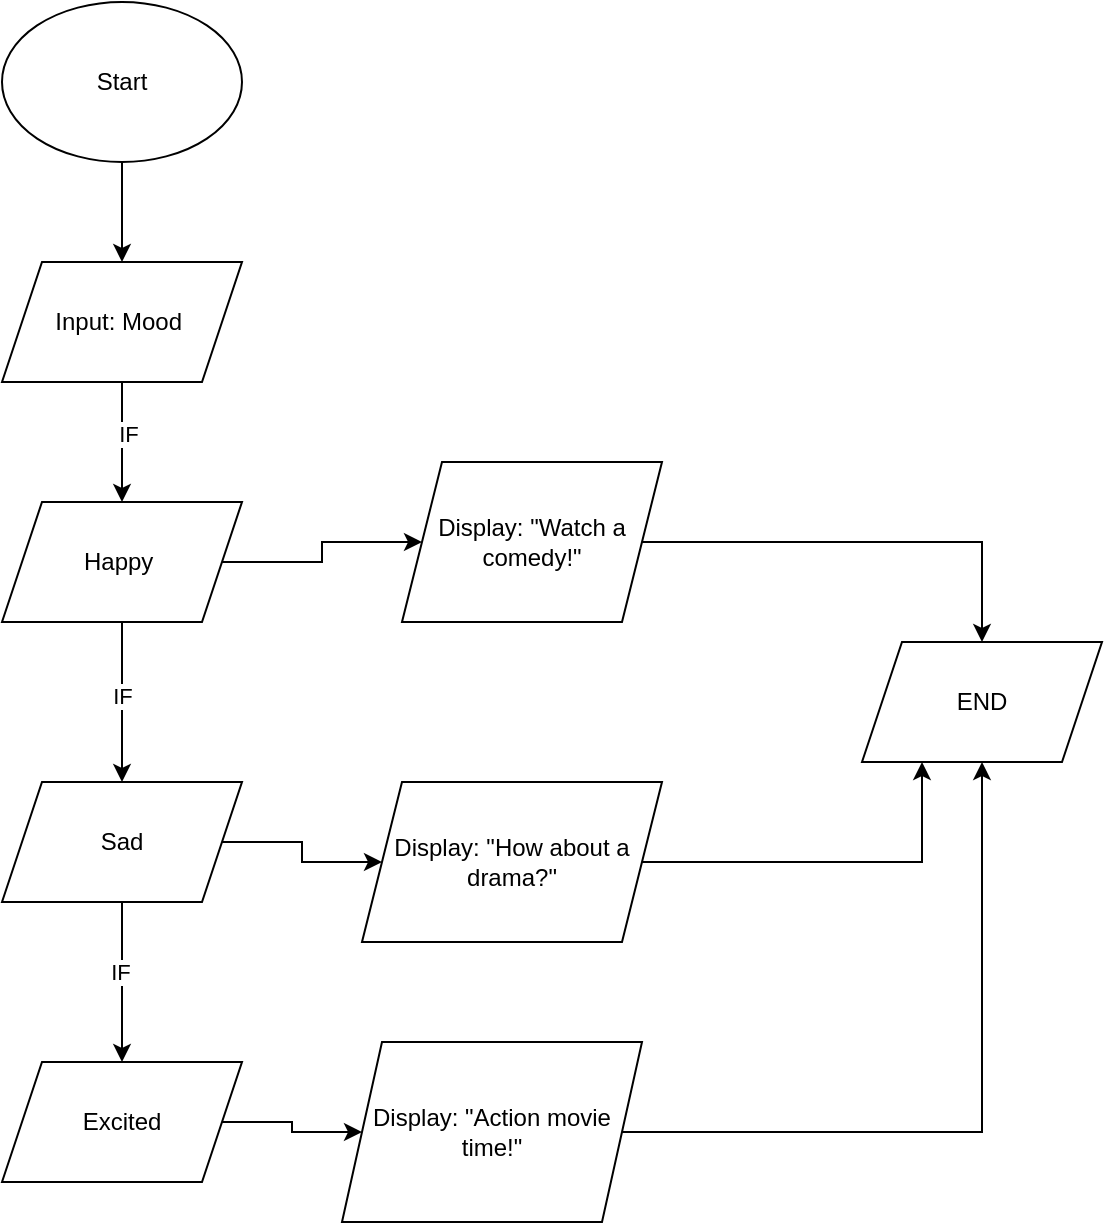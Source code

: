 <mxfile version="24.2.2" type="github" pages="2">
  <diagram name="Page-1" id="N_EurB4zn9OBiNYitLuK">
    <mxGraphModel dx="954" dy="647" grid="1" gridSize="10" guides="1" tooltips="1" connect="1" arrows="1" fold="1" page="1" pageScale="1" pageWidth="850" pageHeight="1100" math="0" shadow="0">
      <root>
        <mxCell id="0" />
        <mxCell id="1" parent="0" />
        <mxCell id="zyyTmE67ITEIO8F51qen-17" style="edgeStyle=orthogonalEdgeStyle;rounded=0;orthogonalLoop=1;jettySize=auto;html=1;exitX=0.5;exitY=1;exitDx=0;exitDy=0;entryX=0.5;entryY=0;entryDx=0;entryDy=0;" edge="1" parent="1" source="zyyTmE67ITEIO8F51qen-1" target="zyyTmE67ITEIO8F51qen-2">
          <mxGeometry relative="1" as="geometry" />
        </mxCell>
        <mxCell id="zyyTmE67ITEIO8F51qen-1" value="Start" style="ellipse;whiteSpace=wrap;html=1;" vertex="1" parent="1">
          <mxGeometry x="220" y="80" width="120" height="80" as="geometry" />
        </mxCell>
        <mxCell id="zyyTmE67ITEIO8F51qen-4" style="edgeStyle=orthogonalEdgeStyle;rounded=0;orthogonalLoop=1;jettySize=auto;html=1;" edge="1" parent="1" source="zyyTmE67ITEIO8F51qen-2" target="zyyTmE67ITEIO8F51qen-3">
          <mxGeometry relative="1" as="geometry" />
        </mxCell>
        <mxCell id="zyyTmE67ITEIO8F51qen-7" value="IF" style="edgeLabel;html=1;align=center;verticalAlign=middle;resizable=0;points=[];" vertex="1" connectable="0" parent="zyyTmE67ITEIO8F51qen-4">
          <mxGeometry x="-0.133" y="3" relative="1" as="geometry">
            <mxPoint as="offset" />
          </mxGeometry>
        </mxCell>
        <mxCell id="zyyTmE67ITEIO8F51qen-2" value="Input: Mood&amp;nbsp;" style="shape=parallelogram;perimeter=parallelogramPerimeter;whiteSpace=wrap;html=1;fixedSize=1;" vertex="1" parent="1">
          <mxGeometry x="220" y="210" width="120" height="60" as="geometry" />
        </mxCell>
        <mxCell id="zyyTmE67ITEIO8F51qen-6" value="" style="edgeStyle=orthogonalEdgeStyle;rounded=0;orthogonalLoop=1;jettySize=auto;html=1;" edge="1" parent="1" source="zyyTmE67ITEIO8F51qen-3" target="zyyTmE67ITEIO8F51qen-5">
          <mxGeometry relative="1" as="geometry" />
        </mxCell>
        <mxCell id="zyyTmE67ITEIO8F51qen-9" value="" style="edgeStyle=orthogonalEdgeStyle;rounded=0;orthogonalLoop=1;jettySize=auto;html=1;" edge="1" parent="1" source="zyyTmE67ITEIO8F51qen-3" target="zyyTmE67ITEIO8F51qen-8">
          <mxGeometry relative="1" as="geometry" />
        </mxCell>
        <mxCell id="zyyTmE67ITEIO8F51qen-10" value="IF" style="edgeLabel;html=1;align=center;verticalAlign=middle;resizable=0;points=[];" vertex="1" connectable="0" parent="zyyTmE67ITEIO8F51qen-9">
          <mxGeometry x="-0.075" relative="1" as="geometry">
            <mxPoint as="offset" />
          </mxGeometry>
        </mxCell>
        <mxCell id="zyyTmE67ITEIO8F51qen-3" value="Happy&amp;nbsp;" style="shape=parallelogram;perimeter=parallelogramPerimeter;whiteSpace=wrap;html=1;fixedSize=1;" vertex="1" parent="1">
          <mxGeometry x="220" y="330" width="120" height="60" as="geometry" />
        </mxCell>
        <mxCell id="zyyTmE67ITEIO8F51qen-20" style="edgeStyle=orthogonalEdgeStyle;rounded=0;orthogonalLoop=1;jettySize=auto;html=1;exitX=1;exitY=0.5;exitDx=0;exitDy=0;" edge="1" parent="1" source="zyyTmE67ITEIO8F51qen-5" target="zyyTmE67ITEIO8F51qen-19">
          <mxGeometry relative="1" as="geometry" />
        </mxCell>
        <mxCell id="zyyTmE67ITEIO8F51qen-5" value="Display: &quot;Watch a comedy!&quot;" style="shape=parallelogram;perimeter=parallelogramPerimeter;whiteSpace=wrap;html=1;fixedSize=1;" vertex="1" parent="1">
          <mxGeometry x="420" y="310" width="130" height="80" as="geometry" />
        </mxCell>
        <mxCell id="zyyTmE67ITEIO8F51qen-12" value="" style="edgeStyle=orthogonalEdgeStyle;rounded=0;orthogonalLoop=1;jettySize=auto;html=1;" edge="1" parent="1" source="zyyTmE67ITEIO8F51qen-8" target="zyyTmE67ITEIO8F51qen-11">
          <mxGeometry relative="1" as="geometry" />
        </mxCell>
        <mxCell id="zyyTmE67ITEIO8F51qen-14" value="" style="edgeStyle=orthogonalEdgeStyle;rounded=0;orthogonalLoop=1;jettySize=auto;html=1;" edge="1" parent="1" source="zyyTmE67ITEIO8F51qen-8" target="zyyTmE67ITEIO8F51qen-13">
          <mxGeometry relative="1" as="geometry" />
        </mxCell>
        <mxCell id="zyyTmE67ITEIO8F51qen-18" value="IF" style="edgeLabel;html=1;align=center;verticalAlign=middle;resizable=0;points=[];" vertex="1" connectable="0" parent="zyyTmE67ITEIO8F51qen-14">
          <mxGeometry x="-0.125" y="-1" relative="1" as="geometry">
            <mxPoint as="offset" />
          </mxGeometry>
        </mxCell>
        <mxCell id="zyyTmE67ITEIO8F51qen-8" value="Sad" style="shape=parallelogram;perimeter=parallelogramPerimeter;whiteSpace=wrap;html=1;fixedSize=1;" vertex="1" parent="1">
          <mxGeometry x="220" y="470" width="120" height="60" as="geometry" />
        </mxCell>
        <mxCell id="zyyTmE67ITEIO8F51qen-21" style="edgeStyle=orthogonalEdgeStyle;rounded=0;orthogonalLoop=1;jettySize=auto;html=1;exitX=1;exitY=0.5;exitDx=0;exitDy=0;entryX=0.25;entryY=1;entryDx=0;entryDy=0;" edge="1" parent="1" source="zyyTmE67ITEIO8F51qen-11" target="zyyTmE67ITEIO8F51qen-19">
          <mxGeometry relative="1" as="geometry" />
        </mxCell>
        <mxCell id="zyyTmE67ITEIO8F51qen-11" value="Display: &quot;How about a drama?&quot;" style="shape=parallelogram;perimeter=parallelogramPerimeter;whiteSpace=wrap;html=1;fixedSize=1;" vertex="1" parent="1">
          <mxGeometry x="400" y="470" width="150" height="80" as="geometry" />
        </mxCell>
        <mxCell id="zyyTmE67ITEIO8F51qen-16" value="" style="edgeStyle=orthogonalEdgeStyle;rounded=0;orthogonalLoop=1;jettySize=auto;html=1;" edge="1" parent="1" source="zyyTmE67ITEIO8F51qen-13" target="zyyTmE67ITEIO8F51qen-15">
          <mxGeometry relative="1" as="geometry" />
        </mxCell>
        <mxCell id="zyyTmE67ITEIO8F51qen-13" value="Excited" style="shape=parallelogram;perimeter=parallelogramPerimeter;whiteSpace=wrap;html=1;fixedSize=1;" vertex="1" parent="1">
          <mxGeometry x="220" y="610" width="120" height="60" as="geometry" />
        </mxCell>
        <mxCell id="zyyTmE67ITEIO8F51qen-22" style="edgeStyle=orthogonalEdgeStyle;rounded=0;orthogonalLoop=1;jettySize=auto;html=1;entryX=0.5;entryY=1;entryDx=0;entryDy=0;" edge="1" parent="1" source="zyyTmE67ITEIO8F51qen-15" target="zyyTmE67ITEIO8F51qen-19">
          <mxGeometry relative="1" as="geometry" />
        </mxCell>
        <mxCell id="zyyTmE67ITEIO8F51qen-15" value="Display: &quot;Action movie time!&quot;" style="shape=parallelogram;perimeter=parallelogramPerimeter;whiteSpace=wrap;html=1;fixedSize=1;" vertex="1" parent="1">
          <mxGeometry x="390" y="600" width="150" height="90" as="geometry" />
        </mxCell>
        <mxCell id="zyyTmE67ITEIO8F51qen-19" value="END" style="shape=parallelogram;perimeter=parallelogramPerimeter;whiteSpace=wrap;html=1;fixedSize=1;" vertex="1" parent="1">
          <mxGeometry x="650" y="400" width="120" height="60" as="geometry" />
        </mxCell>
      </root>
    </mxGraphModel>
  </diagram>
  <diagram id="i51pT2ye7_nK2f-Mu4JT" name="Page-2">
    <mxGraphModel dx="1122" dy="761" grid="1" gridSize="10" guides="1" tooltips="1" connect="1" arrows="1" fold="1" page="1" pageScale="1" pageWidth="850" pageHeight="1100" math="0" shadow="0">
      <root>
        <mxCell id="0" />
        <mxCell id="1" parent="0" />
        <mxCell id="_UfzELdrDNajjixwVfs8-6" style="edgeStyle=orthogonalEdgeStyle;rounded=0;orthogonalLoop=1;jettySize=auto;html=1;entryX=0.5;entryY=0;entryDx=0;entryDy=0;" edge="1" parent="1" source="_UfzELdrDNajjixwVfs8-1" target="_UfzELdrDNajjixwVfs8-4">
          <mxGeometry relative="1" as="geometry" />
        </mxCell>
        <mxCell id="_UfzELdrDNajjixwVfs8-1" value="Input: Current Year, Birth Year&amp;nbsp;" style="shape=parallelogram;perimeter=parallelogramPerimeter;whiteSpace=wrap;html=1;fixedSize=1;rounded=1;" vertex="1" parent="1">
          <mxGeometry x="260" y="120" width="210" height="80" as="geometry" />
        </mxCell>
        <mxCell id="_UfzELdrDNajjixwVfs8-5" style="edgeStyle=orthogonalEdgeStyle;rounded=0;orthogonalLoop=1;jettySize=auto;html=1;" edge="1" parent="1" source="_UfzELdrDNajjixwVfs8-2" target="_UfzELdrDNajjixwVfs8-1">
          <mxGeometry relative="1" as="geometry" />
        </mxCell>
        <mxCell id="_UfzELdrDNajjixwVfs8-2" value="Start" style="ellipse;whiteSpace=wrap;html=1;" vertex="1" parent="1">
          <mxGeometry x="305" y="10" width="120" height="80" as="geometry" />
        </mxCell>
        <mxCell id="_UfzELdrDNajjixwVfs8-8" value="" style="edgeStyle=orthogonalEdgeStyle;rounded=0;orthogonalLoop=1;jettySize=auto;html=1;" edge="1" parent="1" source="_UfzELdrDNajjixwVfs8-4" target="_UfzELdrDNajjixwVfs8-7">
          <mxGeometry relative="1" as="geometry" />
        </mxCell>
        <mxCell id="_UfzELdrDNajjixwVfs8-40" style="edgeStyle=orthogonalEdgeStyle;rounded=0;orthogonalLoop=1;jettySize=auto;html=1;entryX=0.5;entryY=0;entryDx=0;entryDy=0;" edge="1" parent="1" source="_UfzELdrDNajjixwVfs8-4" target="_UfzELdrDNajjixwVfs8-35">
          <mxGeometry relative="1" as="geometry" />
        </mxCell>
        <mxCell id="_UfzELdrDNajjixwVfs8-41" style="edgeStyle=orthogonalEdgeStyle;rounded=0;orthogonalLoop=1;jettySize=auto;html=1;exitX=0.5;exitY=1;exitDx=0;exitDy=0;entryX=0.5;entryY=0;entryDx=0;entryDy=0;" edge="1" parent="1" source="_UfzELdrDNajjixwVfs8-4" target="_UfzELdrDNajjixwVfs8-16">
          <mxGeometry relative="1" as="geometry" />
        </mxCell>
        <mxCell id="_UfzELdrDNajjixwVfs8-4" value="Calculate: Age = Current Year- Birth Year" style="rounded=1;whiteSpace=wrap;html=1;" vertex="1" parent="1">
          <mxGeometry x="260" y="240" width="210" height="70" as="geometry" />
        </mxCell>
        <mxCell id="_UfzELdrDNajjixwVfs8-14" value="" style="edgeStyle=orthogonalEdgeStyle;rounded=0;orthogonalLoop=1;jettySize=auto;html=1;" edge="1" parent="1" source="_UfzELdrDNajjixwVfs8-7" target="_UfzELdrDNajjixwVfs8-13">
          <mxGeometry relative="1" as="geometry" />
        </mxCell>
        <mxCell id="_UfzELdrDNajjixwVfs8-7" value="0-12&amp;nbsp;" style="shape=parallelogram;perimeter=parallelogramPerimeter;whiteSpace=wrap;html=1;fixedSize=1;rounded=1;" vertex="1" parent="1">
          <mxGeometry x="20" y="360" width="120" height="60" as="geometry" />
        </mxCell>
        <mxCell id="_UfzELdrDNajjixwVfs8-45" style="edgeStyle=orthogonalEdgeStyle;rounded=0;orthogonalLoop=1;jettySize=auto;html=1;exitX=0.5;exitY=1;exitDx=0;exitDy=0;entryX=0;entryY=0.5;entryDx=0;entryDy=0;" edge="1" parent="1" source="_UfzELdrDNajjixwVfs8-13" target="_UfzELdrDNajjixwVfs8-44">
          <mxGeometry relative="1" as="geometry" />
        </mxCell>
        <mxCell id="_UfzELdrDNajjixwVfs8-13" value="Display: &quot;Still a kiddo!&quot;" style="shape=parallelogram;perimeter=parallelogramPerimeter;whiteSpace=wrap;html=1;fixedSize=1;rounded=1;" vertex="1" parent="1">
          <mxGeometry x="10" y="450" width="160" height="70" as="geometry" />
        </mxCell>
        <mxCell id="_UfzELdrDNajjixwVfs8-18" value="" style="edgeStyle=orthogonalEdgeStyle;rounded=0;orthogonalLoop=1;jettySize=auto;html=1;" edge="1" parent="1" source="_UfzELdrDNajjixwVfs8-16" target="_UfzELdrDNajjixwVfs8-17">
          <mxGeometry relative="1" as="geometry" />
        </mxCell>
        <mxCell id="_UfzELdrDNajjixwVfs8-16" value="13-19" style="shape=parallelogram;perimeter=parallelogramPerimeter;whiteSpace=wrap;html=1;fixedSize=1;rounded=1;" vertex="1" parent="1">
          <mxGeometry x="185" y="350" width="120" height="60" as="geometry" />
        </mxCell>
        <mxCell id="_UfzELdrDNajjixwVfs8-46" style="edgeStyle=orthogonalEdgeStyle;rounded=0;orthogonalLoop=1;jettySize=auto;html=1;entryX=0;entryY=0.5;entryDx=0;entryDy=0;" edge="1" parent="1" source="_UfzELdrDNajjixwVfs8-17" target="_UfzELdrDNajjixwVfs8-44">
          <mxGeometry relative="1" as="geometry" />
        </mxCell>
        <mxCell id="_UfzELdrDNajjixwVfs8-17" value="Display&quot; Teen age vibes!&quot;&amp;nbsp;" style="shape=parallelogram;perimeter=parallelogramPerimeter;whiteSpace=wrap;html=1;fixedSize=1;rounded=1;" vertex="1" parent="1">
          <mxGeometry x="135" y="530" width="170" height="70" as="geometry" />
        </mxCell>
        <mxCell id="_UfzELdrDNajjixwVfs8-25" value="" style="edgeStyle=orthogonalEdgeStyle;rounded=0;orthogonalLoop=1;jettySize=auto;html=1;" edge="1" parent="1" source="_UfzELdrDNajjixwVfs8-21" target="_UfzELdrDNajjixwVfs8-24">
          <mxGeometry relative="1" as="geometry" />
        </mxCell>
        <mxCell id="_UfzELdrDNajjixwVfs8-47" style="edgeStyle=orthogonalEdgeStyle;rounded=0;orthogonalLoop=1;jettySize=auto;html=1;" edge="1" parent="1" source="_UfzELdrDNajjixwVfs8-24" target="_UfzELdrDNajjixwVfs8-44">
          <mxGeometry relative="1" as="geometry" />
        </mxCell>
        <mxCell id="_UfzELdrDNajjixwVfs8-24" value="Display &quot;In the prime of your youth!&quot;" style="shape=parallelogram;perimeter=parallelogramPerimeter;whiteSpace=wrap;html=1;fixedSize=1;rounded=1;" vertex="1" parent="1">
          <mxGeometry x="310" y="445" width="180" height="80" as="geometry" />
        </mxCell>
        <mxCell id="_UfzELdrDNajjixwVfs8-34" value="" style="edgeStyle=orthogonalEdgeStyle;rounded=0;orthogonalLoop=1;jettySize=auto;html=1;" edge="1" parent="1" source="_UfzELdrDNajjixwVfs8-27" target="_UfzELdrDNajjixwVfs8-33">
          <mxGeometry relative="1" as="geometry" />
        </mxCell>
        <mxCell id="_UfzELdrDNajjixwVfs8-36" value="" style="edgeStyle=orthogonalEdgeStyle;rounded=0;orthogonalLoop=1;jettySize=auto;html=1;" edge="1" parent="1" source="_UfzELdrDNajjixwVfs8-27" target="_UfzELdrDNajjixwVfs8-35">
          <mxGeometry relative="1" as="geometry" />
        </mxCell>
        <mxCell id="_UfzELdrDNajjixwVfs8-27" value="30-50" style="shape=parallelogram;perimeter=parallelogramPerimeter;whiteSpace=wrap;html=1;fixedSize=1;rounded=1;" vertex="1" parent="1">
          <mxGeometry x="510" y="340" width="120" height="60" as="geometry" />
        </mxCell>
        <mxCell id="_UfzELdrDNajjixwVfs8-48" style="edgeStyle=orthogonalEdgeStyle;rounded=0;orthogonalLoop=1;jettySize=auto;html=1;entryX=0.5;entryY=0;entryDx=0;entryDy=0;" edge="1" parent="1" source="_UfzELdrDNajjixwVfs8-33" target="_UfzELdrDNajjixwVfs8-44">
          <mxGeometry relative="1" as="geometry" />
        </mxCell>
        <mxCell id="_UfzELdrDNajjixwVfs8-33" value="Display &quot;Aged like fine wine!&quot;" style="shape=parallelogram;perimeter=parallelogramPerimeter;whiteSpace=wrap;html=1;fixedSize=1;rounded=1;" vertex="1" parent="1">
          <mxGeometry x="460" y="530" width="180" height="80" as="geometry" />
        </mxCell>
        <mxCell id="_UfzELdrDNajjixwVfs8-43" value="" style="edgeStyle=orthogonalEdgeStyle;rounded=0;orthogonalLoop=1;jettySize=auto;html=1;" edge="1" parent="1" source="_UfzELdrDNajjixwVfs8-35" target="_UfzELdrDNajjixwVfs8-42">
          <mxGeometry relative="1" as="geometry" />
        </mxCell>
        <mxCell id="_UfzELdrDNajjixwVfs8-35" value="50 +" style="shape=parallelogram;perimeter=parallelogramPerimeter;whiteSpace=wrap;html=1;fixedSize=1;rounded=1;" vertex="1" parent="1">
          <mxGeometry x="680" y="340" width="120" height="60" as="geometry" />
        </mxCell>
        <mxCell id="_UfzELdrDNajjixwVfs8-37" value="" style="edgeStyle=orthogonalEdgeStyle;rounded=0;orthogonalLoop=1;jettySize=auto;html=1;exitX=0.5;exitY=1;exitDx=0;exitDy=0;" edge="1" parent="1" source="_UfzELdrDNajjixwVfs8-4" target="_UfzELdrDNajjixwVfs8-21">
          <mxGeometry relative="1" as="geometry">
            <mxPoint x="365" y="310" as="sourcePoint" />
            <mxPoint x="760" y="440" as="targetPoint" />
          </mxGeometry>
        </mxCell>
        <mxCell id="_UfzELdrDNajjixwVfs8-21" value="20-29&amp;nbsp;" style="shape=parallelogram;perimeter=parallelogramPerimeter;whiteSpace=wrap;html=1;fixedSize=1;rounded=1;" vertex="1" parent="1">
          <mxGeometry x="350" y="350" width="120" height="60" as="geometry" />
        </mxCell>
        <mxCell id="_UfzELdrDNajjixwVfs8-39" style="edgeStyle=orthogonalEdgeStyle;rounded=0;orthogonalLoop=1;jettySize=auto;html=1;entryX=0.576;entryY=-0.075;entryDx=0;entryDy=0;entryPerimeter=0;" edge="1" parent="1" source="_UfzELdrDNajjixwVfs8-4" target="_UfzELdrDNajjixwVfs8-27">
          <mxGeometry relative="1" as="geometry" />
        </mxCell>
        <mxCell id="_UfzELdrDNajjixwVfs8-49" style="edgeStyle=orthogonalEdgeStyle;rounded=0;orthogonalLoop=1;jettySize=auto;html=1;entryX=1;entryY=0.5;entryDx=0;entryDy=0;" edge="1" parent="1" source="_UfzELdrDNajjixwVfs8-42" target="_UfzELdrDNajjixwVfs8-44">
          <mxGeometry relative="1" as="geometry">
            <Array as="points">
              <mxPoint x="730" y="730" />
            </Array>
          </mxGeometry>
        </mxCell>
        <mxCell id="_UfzELdrDNajjixwVfs8-42" value="Display : Golden years are golden!&quot;" style="shape=parallelogram;perimeter=parallelogramPerimeter;whiteSpace=wrap;html=1;fixedSize=1;rounded=1;" vertex="1" parent="1">
          <mxGeometry x="650" y="430" width="170" height="90" as="geometry" />
        </mxCell>
        <mxCell id="_UfzELdrDNajjixwVfs8-44" value="END" style="ellipse;whiteSpace=wrap;html=1;" vertex="1" parent="1">
          <mxGeometry x="365" y="690" width="120" height="80" as="geometry" />
        </mxCell>
      </root>
    </mxGraphModel>
  </diagram>
</mxfile>
